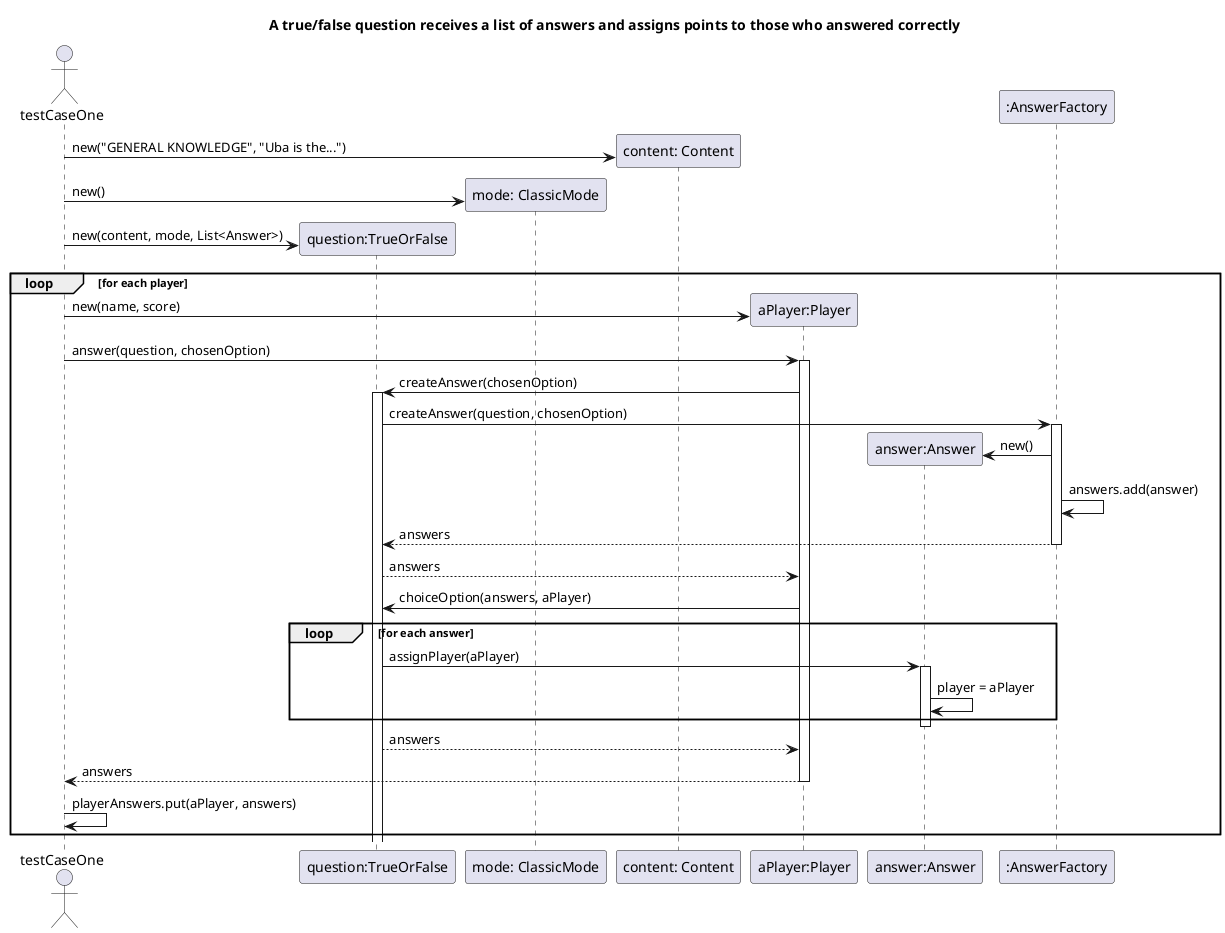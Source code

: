 @startuml
title: A true/false question receives a list of answers and assigns points to those who answered correctly

actor testCaseOne
participant "question:TrueOrFalse" as question
participant "mode: ClassicMode" as type
participant "content: Content" as content
participant "aPlayer:Player" as player
participant "answer:Answer" as answer
participant ":AnswerFactory" as factory

create content
testCaseOne -> content:new("GENERAL KNOWLEDGE", "Uba is the...")
create type
testCaseOne -> type: new()
create question
testCaseOne -> question: new(content, mode, List<Answer>)

loop for each player
create player
testCaseOne -> player: new(name, score)

testCaseOne -> player: answer(question, chosenOption)
activate player
player -> question: createAnswer(chosenOption)
activate question
question -> factory: createAnswer(question, chosenOption)
activate factory
create answer
factory -> answer: new()
factory -> factory: answers.add(answer)
factory --> question: answers
deactivate factory
question --> player: answers
player -> question: choiceOption(answers, aPlayer)

loop for each answer
question -> answer: assignPlayer(aPlayer)
activate answer
answer -> answer: player = aPlayer
end loop
deactivate answer
question --> player: answers
player --> testCaseOne: answers
deactivate player
testCaseOne -> testCaseOne: playerAnswers.put(aPlayer, answers)
end loop
@enduml

loop for char in chosenOption: chosenOptions.toCharArray
    loop for option in options
        question -> answer: equals(chosenOption)
        activate answer
        question <<-- answer: true -> chosenAnswers.add(option)
        note left: ArrayList<Answer> chosenAnswers
        end loop
end loop